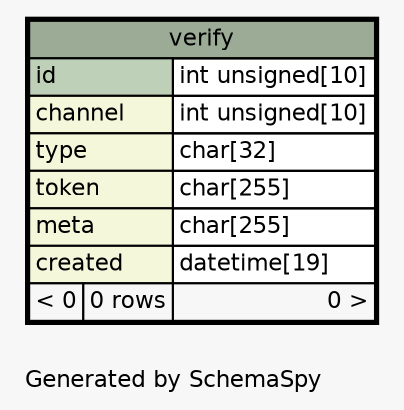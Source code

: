 // dot 2.26.3 on Linux 3.2.0-4-686-pae
// SchemaSpy rev 590
digraph "oneDegreeRelationshipsDiagram" {
  graph [
    rankdir="RL"
    bgcolor="#f7f7f7"
    label="\nGenerated by SchemaSpy"
    labeljust="l"
    nodesep="0.18"
    ranksep="0.46"
    fontname="Helvetica"
    fontsize="11"
  ];
  node [
    fontname="Helvetica"
    fontsize="11"
    shape="plaintext"
  ];
  edge [
    arrowsize="0.8"
  ];
  "verify" [
    label=<
    <TABLE BORDER="2" CELLBORDER="1" CELLSPACING="0" BGCOLOR="#ffffff">
      <TR><TD COLSPAN="3" BGCOLOR="#9bab96" ALIGN="CENTER">verify</TD></TR>
      <TR><TD PORT="id" COLSPAN="2" BGCOLOR="#bed1b8" ALIGN="LEFT">id</TD><TD PORT="id.type" ALIGN="LEFT">int unsigned[10]</TD></TR>
      <TR><TD PORT="channel" COLSPAN="2" BGCOLOR="#f4f7da" ALIGN="LEFT">channel</TD><TD PORT="channel.type" ALIGN="LEFT">int unsigned[10]</TD></TR>
      <TR><TD PORT="type" COLSPAN="2" BGCOLOR="#f4f7da" ALIGN="LEFT">type</TD><TD PORT="type.type" ALIGN="LEFT">char[32]</TD></TR>
      <TR><TD PORT="token" COLSPAN="2" BGCOLOR="#f4f7da" ALIGN="LEFT">token</TD><TD PORT="token.type" ALIGN="LEFT">char[255]</TD></TR>
      <TR><TD PORT="meta" COLSPAN="2" BGCOLOR="#f4f7da" ALIGN="LEFT">meta</TD><TD PORT="meta.type" ALIGN="LEFT">char[255]</TD></TR>
      <TR><TD PORT="created" COLSPAN="2" BGCOLOR="#f4f7da" ALIGN="LEFT">created</TD><TD PORT="created.type" ALIGN="LEFT">datetime[19]</TD></TR>
      <TR><TD ALIGN="LEFT" BGCOLOR="#f7f7f7">&lt; 0</TD><TD ALIGN="RIGHT" BGCOLOR="#f7f7f7">0 rows</TD><TD ALIGN="RIGHT" BGCOLOR="#f7f7f7">0 &gt;</TD></TR>
    </TABLE>>
    URL="verify.html"
    tooltip="verify"
  ];
}
